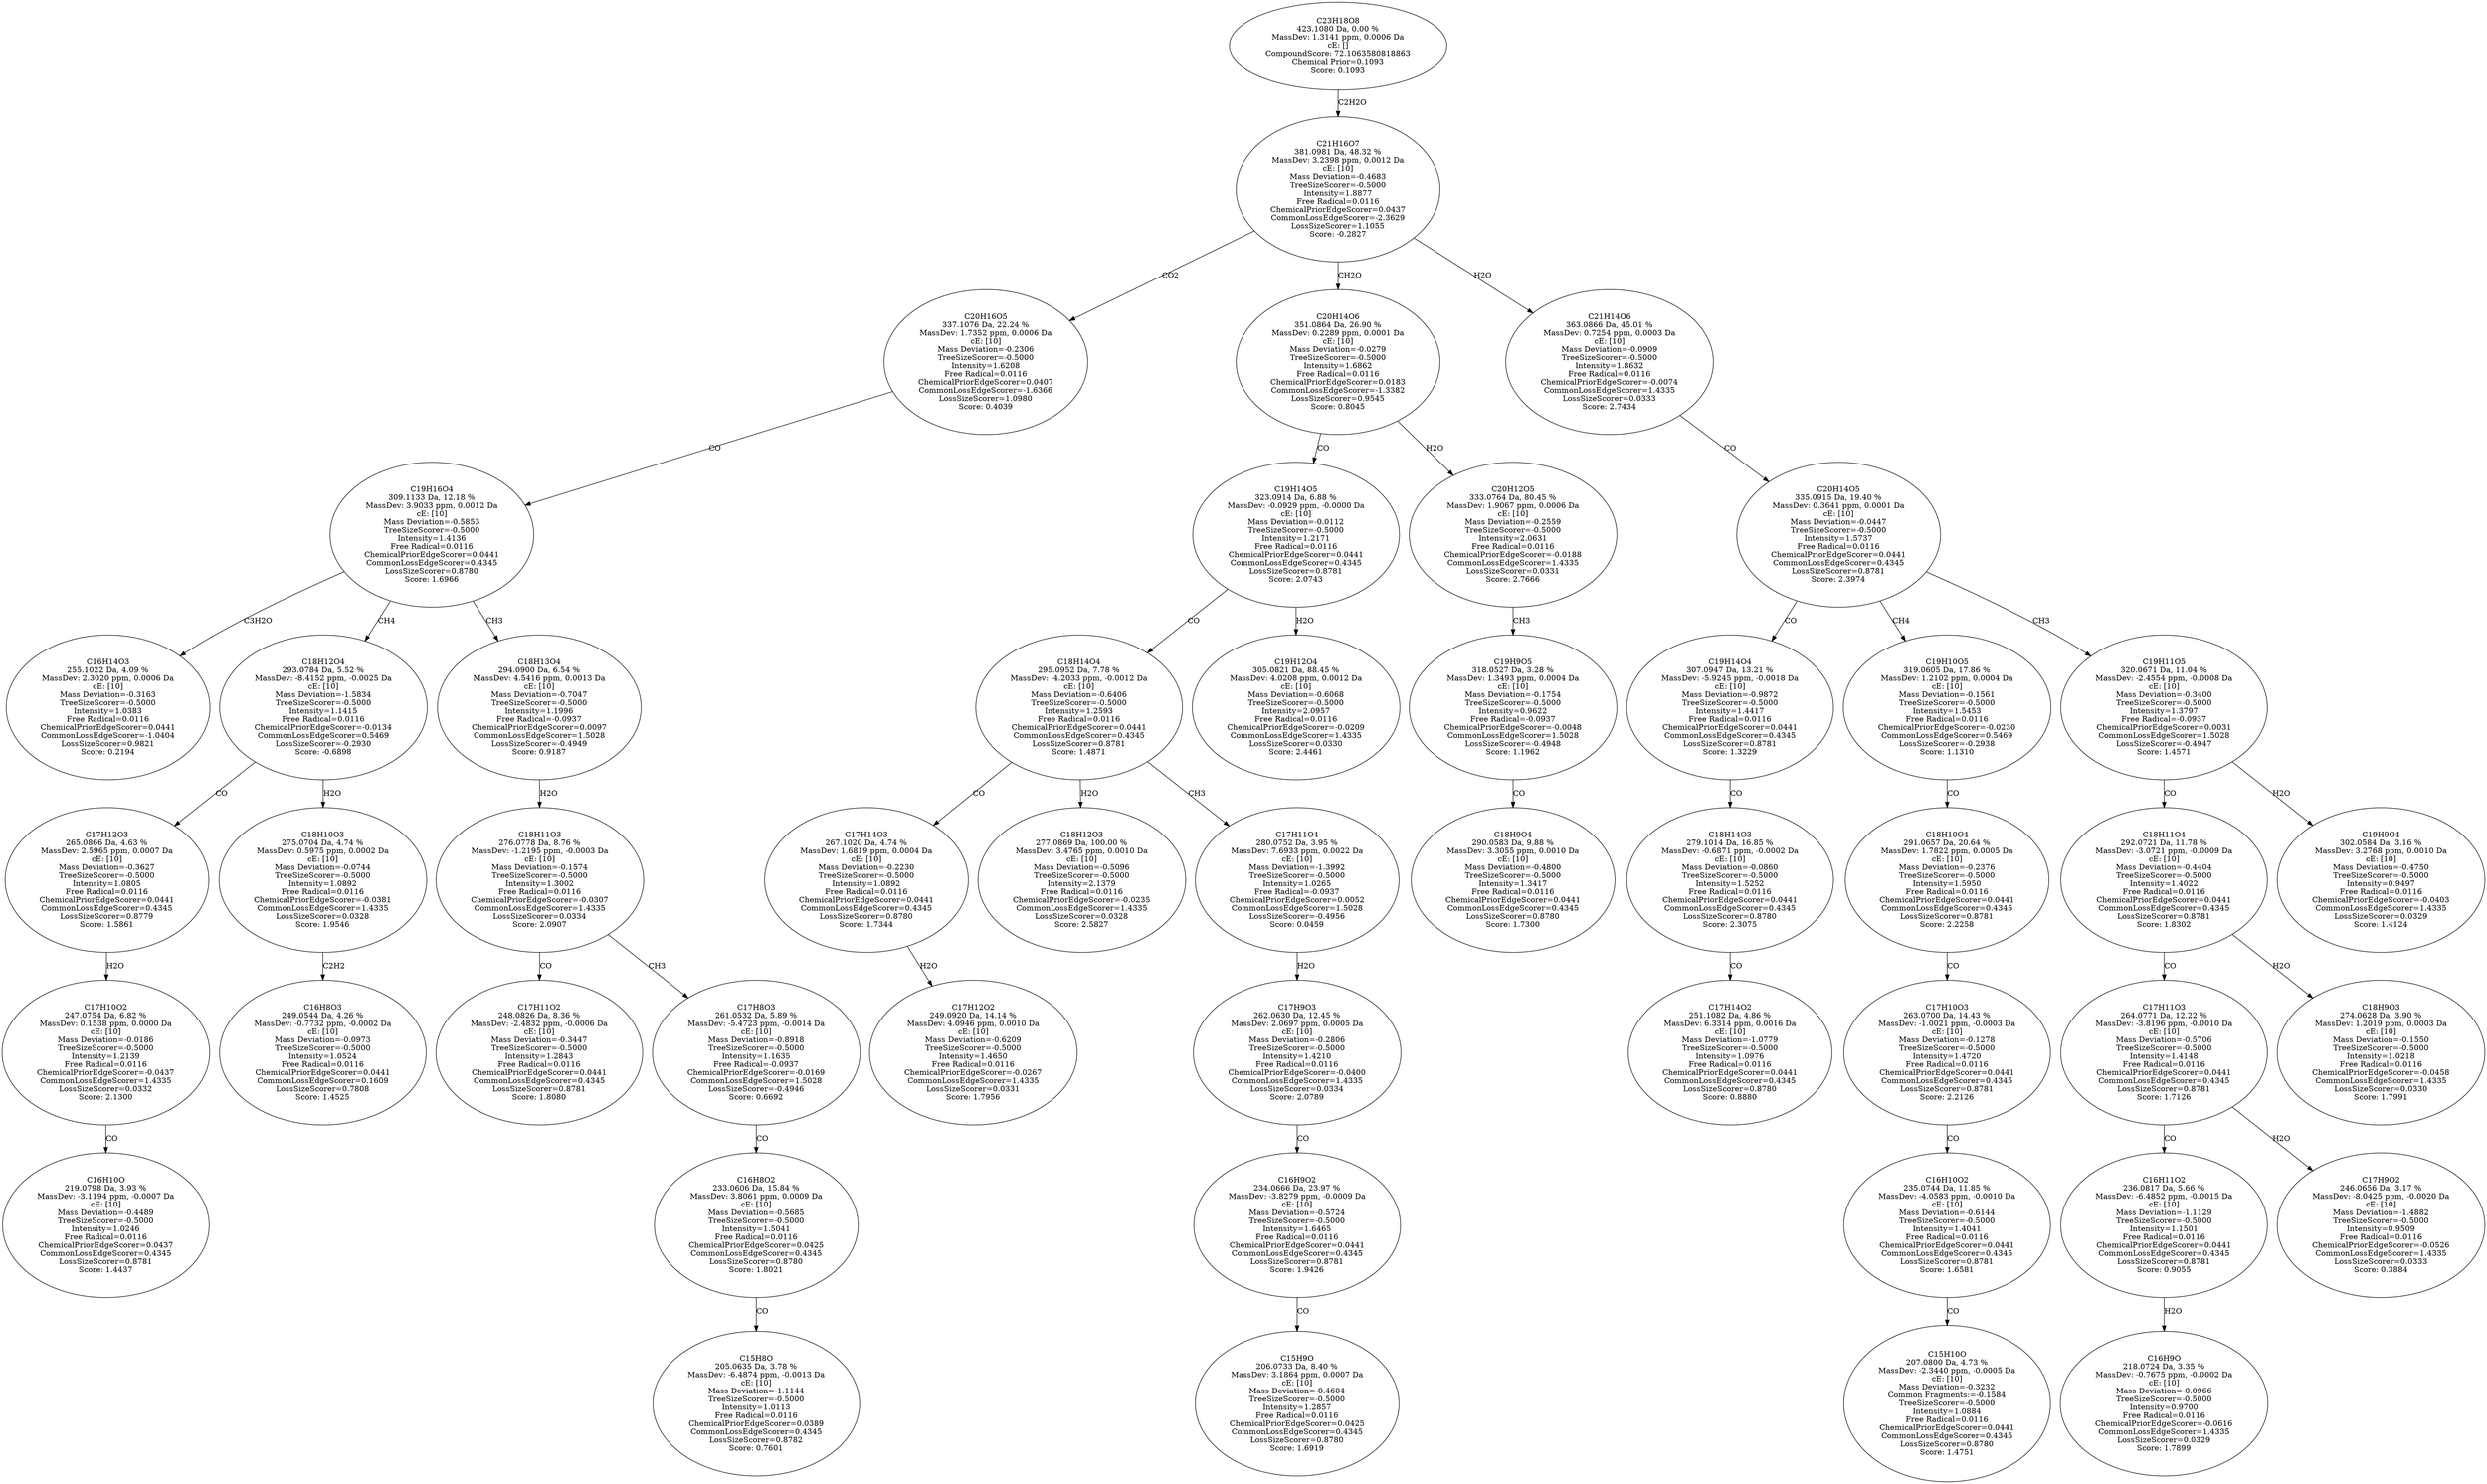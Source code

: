 strict digraph {
v1 [label="C16H14O3\n255.1022 Da, 4.09 %\nMassDev: 2.3020 ppm, 0.0006 Da\ncE: [10]\nMass Deviation=-0.3163\nTreeSizeScorer=-0.5000\nIntensity=1.0383\nFree Radical=0.0116\nChemicalPriorEdgeScorer=0.0441\nCommonLossEdgeScorer=-1.0404\nLossSizeScorer=0.9821\nScore: 0.2194"];
v2 [label="C16H10O\n219.0798 Da, 3.93 %\nMassDev: -3.1194 ppm, -0.0007 Da\ncE: [10]\nMass Deviation=-0.4489\nTreeSizeScorer=-0.5000\nIntensity=1.0246\nFree Radical=0.0116\nChemicalPriorEdgeScorer=0.0437\nCommonLossEdgeScorer=0.4345\nLossSizeScorer=0.8781\nScore: 1.4437"];
v3 [label="C17H10O2\n247.0754 Da, 6.82 %\nMassDev: 0.1538 ppm, 0.0000 Da\ncE: [10]\nMass Deviation=-0.0186\nTreeSizeScorer=-0.5000\nIntensity=1.2139\nFree Radical=0.0116\nChemicalPriorEdgeScorer=-0.0437\nCommonLossEdgeScorer=1.4335\nLossSizeScorer=0.0332\nScore: 2.1300"];
v4 [label="C17H12O3\n265.0866 Da, 4.63 %\nMassDev: 2.5965 ppm, 0.0007 Da\ncE: [10]\nMass Deviation=-0.3627\nTreeSizeScorer=-0.5000\nIntensity=1.0805\nFree Radical=0.0116\nChemicalPriorEdgeScorer=0.0441\nCommonLossEdgeScorer=0.4345\nLossSizeScorer=0.8779\nScore: 1.5861"];
v5 [label="C16H8O3\n249.0544 Da, 4.26 %\nMassDev: -0.7732 ppm, -0.0002 Da\ncE: [10]\nMass Deviation=-0.0973\nTreeSizeScorer=-0.5000\nIntensity=1.0524\nFree Radical=0.0116\nChemicalPriorEdgeScorer=0.0441\nCommonLossEdgeScorer=0.1609\nLossSizeScorer=0.7808\nScore: 1.4525"];
v6 [label="C18H10O3\n275.0704 Da, 4.74 %\nMassDev: 0.5975 ppm, 0.0002 Da\ncE: [10]\nMass Deviation=-0.0744\nTreeSizeScorer=-0.5000\nIntensity=1.0892\nFree Radical=0.0116\nChemicalPriorEdgeScorer=-0.0381\nCommonLossEdgeScorer=1.4335\nLossSizeScorer=0.0328\nScore: 1.9546"];
v7 [label="C18H12O4\n293.0784 Da, 5.52 %\nMassDev: -8.4152 ppm, -0.0025 Da\ncE: [10]\nMass Deviation=-1.5834\nTreeSizeScorer=-0.5000\nIntensity=1.1415\nFree Radical=0.0116\nChemicalPriorEdgeScorer=-0.0134\nCommonLossEdgeScorer=0.5469\nLossSizeScorer=-0.2930\nScore: -0.6898"];
v8 [label="C17H11O2\n248.0826 Da, 8.36 %\nMassDev: -2.4832 ppm, -0.0006 Da\ncE: [10]\nMass Deviation=-0.3447\nTreeSizeScorer=-0.5000\nIntensity=1.2843\nFree Radical=0.0116\nChemicalPriorEdgeScorer=0.0441\nCommonLossEdgeScorer=0.4345\nLossSizeScorer=0.8781\nScore: 1.8080"];
v9 [label="C15H8O\n205.0635 Da, 3.78 %\nMassDev: -6.4874 ppm, -0.0013 Da\ncE: [10]\nMass Deviation=-1.1144\nTreeSizeScorer=-0.5000\nIntensity=1.0113\nFree Radical=0.0116\nChemicalPriorEdgeScorer=0.0389\nCommonLossEdgeScorer=0.4345\nLossSizeScorer=0.8782\nScore: 0.7601"];
v10 [label="C16H8O2\n233.0606 Da, 15.84 %\nMassDev: 3.8061 ppm, 0.0009 Da\ncE: [10]\nMass Deviation=-0.5685\nTreeSizeScorer=-0.5000\nIntensity=1.5041\nFree Radical=0.0116\nChemicalPriorEdgeScorer=0.0425\nCommonLossEdgeScorer=0.4345\nLossSizeScorer=0.8780\nScore: 1.8021"];
v11 [label="C17H8O3\n261.0532 Da, 5.89 %\nMassDev: -5.4723 ppm, -0.0014 Da\ncE: [10]\nMass Deviation=-0.8918\nTreeSizeScorer=-0.5000\nIntensity=1.1635\nFree Radical=-0.0937\nChemicalPriorEdgeScorer=-0.0169\nCommonLossEdgeScorer=1.5028\nLossSizeScorer=-0.4946\nScore: 0.6692"];
v12 [label="C18H11O3\n276.0778 Da, 8.76 %\nMassDev: -1.2195 ppm, -0.0003 Da\ncE: [10]\nMass Deviation=-0.1574\nTreeSizeScorer=-0.5000\nIntensity=1.3002\nFree Radical=0.0116\nChemicalPriorEdgeScorer=-0.0307\nCommonLossEdgeScorer=1.4335\nLossSizeScorer=0.0334\nScore: 2.0907"];
v13 [label="C18H13O4\n294.0900 Da, 6.54 %\nMassDev: 4.5416 ppm, 0.0013 Da\ncE: [10]\nMass Deviation=-0.7047\nTreeSizeScorer=-0.5000\nIntensity=1.1996\nFree Radical=-0.0937\nChemicalPriorEdgeScorer=0.0097\nCommonLossEdgeScorer=1.5028\nLossSizeScorer=-0.4949\nScore: 0.9187"];
v14 [label="C19H16O4\n309.1133 Da, 12.18 %\nMassDev: 3.9033 ppm, 0.0012 Da\ncE: [10]\nMass Deviation=-0.5853\nTreeSizeScorer=-0.5000\nIntensity=1.4136\nFree Radical=0.0116\nChemicalPriorEdgeScorer=0.0441\nCommonLossEdgeScorer=0.4345\nLossSizeScorer=0.8780\nScore: 1.6966"];
v15 [label="C20H16O5\n337.1076 Da, 22.24 %\nMassDev: 1.7352 ppm, 0.0006 Da\ncE: [10]\nMass Deviation=-0.2306\nTreeSizeScorer=-0.5000\nIntensity=1.6208\nFree Radical=0.0116\nChemicalPriorEdgeScorer=0.0407\nCommonLossEdgeScorer=-1.6366\nLossSizeScorer=1.0980\nScore: 0.4039"];
v16 [label="C17H12O2\n249.0920 Da, 14.14 %\nMassDev: 4.0946 ppm, 0.0010 Da\ncE: [10]\nMass Deviation=-0.6209\nTreeSizeScorer=-0.5000\nIntensity=1.4650\nFree Radical=0.0116\nChemicalPriorEdgeScorer=-0.0267\nCommonLossEdgeScorer=1.4335\nLossSizeScorer=0.0331\nScore: 1.7956"];
v17 [label="C17H14O3\n267.1020 Da, 4.74 %\nMassDev: 1.6819 ppm, 0.0004 Da\ncE: [10]\nMass Deviation=-0.2230\nTreeSizeScorer=-0.5000\nIntensity=1.0892\nFree Radical=0.0116\nChemicalPriorEdgeScorer=0.0441\nCommonLossEdgeScorer=0.4345\nLossSizeScorer=0.8780\nScore: 1.7344"];
v18 [label="C18H12O3\n277.0869 Da, 100.00 %\nMassDev: 3.4765 ppm, 0.0010 Da\ncE: [10]\nMass Deviation=-0.5096\nTreeSizeScorer=-0.5000\nIntensity=2.1379\nFree Radical=0.0116\nChemicalPriorEdgeScorer=-0.0235\nCommonLossEdgeScorer=1.4335\nLossSizeScorer=0.0328\nScore: 2.5827"];
v19 [label="C15H9O\n206.0733 Da, 8.40 %\nMassDev: 3.1864 ppm, 0.0007 Da\ncE: [10]\nMass Deviation=-0.4604\nTreeSizeScorer=-0.5000\nIntensity=1.2857\nFree Radical=0.0116\nChemicalPriorEdgeScorer=0.0425\nCommonLossEdgeScorer=0.4345\nLossSizeScorer=0.8780\nScore: 1.6919"];
v20 [label="C16H9O2\n234.0666 Da, 23.97 %\nMassDev: -3.8279 ppm, -0.0009 Da\ncE: [10]\nMass Deviation=-0.5724\nTreeSizeScorer=-0.5000\nIntensity=1.6465\nFree Radical=0.0116\nChemicalPriorEdgeScorer=0.0441\nCommonLossEdgeScorer=0.4345\nLossSizeScorer=0.8781\nScore: 1.9426"];
v21 [label="C17H9O3\n262.0630 Da, 12.45 %\nMassDev: 2.0697 ppm, 0.0005 Da\ncE: [10]\nMass Deviation=-0.2806\nTreeSizeScorer=-0.5000\nIntensity=1.4210\nFree Radical=0.0116\nChemicalPriorEdgeScorer=-0.0400\nCommonLossEdgeScorer=1.4335\nLossSizeScorer=0.0334\nScore: 2.0789"];
v22 [label="C17H11O4\n280.0752 Da, 3.95 %\nMassDev: 7.6933 ppm, 0.0022 Da\ncE: [10]\nMass Deviation=-1.3992\nTreeSizeScorer=-0.5000\nIntensity=1.0265\nFree Radical=-0.0937\nChemicalPriorEdgeScorer=0.0052\nCommonLossEdgeScorer=1.5028\nLossSizeScorer=-0.4956\nScore: 0.0459"];
v23 [label="C18H14O4\n295.0952 Da, 7.78 %\nMassDev: -4.2033 ppm, -0.0012 Da\ncE: [10]\nMass Deviation=-0.6406\nTreeSizeScorer=-0.5000\nIntensity=1.2593\nFree Radical=0.0116\nChemicalPriorEdgeScorer=0.0441\nCommonLossEdgeScorer=0.4345\nLossSizeScorer=0.8781\nScore: 1.4871"];
v24 [label="C19H12O4\n305.0821 Da, 88.45 %\nMassDev: 4.0208 ppm, 0.0012 Da\ncE: [10]\nMass Deviation=-0.6068\nTreeSizeScorer=-0.5000\nIntensity=2.0957\nFree Radical=0.0116\nChemicalPriorEdgeScorer=-0.0209\nCommonLossEdgeScorer=1.4335\nLossSizeScorer=0.0330\nScore: 2.4461"];
v25 [label="C19H14O5\n323.0914 Da, 6.88 %\nMassDev: -0.0929 ppm, -0.0000 Da\ncE: [10]\nMass Deviation=-0.0112\nTreeSizeScorer=-0.5000\nIntensity=1.2171\nFree Radical=0.0116\nChemicalPriorEdgeScorer=0.0441\nCommonLossEdgeScorer=0.4345\nLossSizeScorer=0.8781\nScore: 2.0743"];
v26 [label="C18H9O4\n290.0583 Da, 9.88 %\nMassDev: 3.3055 ppm, 0.0010 Da\ncE: [10]\nMass Deviation=-0.4800\nTreeSizeScorer=-0.5000\nIntensity=1.3417\nFree Radical=0.0116\nChemicalPriorEdgeScorer=0.0441\nCommonLossEdgeScorer=0.4345\nLossSizeScorer=0.8780\nScore: 1.7300"];
v27 [label="C19H9O5\n318.0527 Da, 3.28 %\nMassDev: 1.3493 ppm, 0.0004 Da\ncE: [10]\nMass Deviation=-0.1754\nTreeSizeScorer=-0.5000\nIntensity=0.9622\nFree Radical=-0.0937\nChemicalPriorEdgeScorer=-0.0048\nCommonLossEdgeScorer=1.5028\nLossSizeScorer=-0.4948\nScore: 1.1962"];
v28 [label="C20H12O5\n333.0764 Da, 80.45 %\nMassDev: 1.9067 ppm, 0.0006 Da\ncE: [10]\nMass Deviation=-0.2559\nTreeSizeScorer=-0.5000\nIntensity=2.0631\nFree Radical=0.0116\nChemicalPriorEdgeScorer=-0.0188\nCommonLossEdgeScorer=1.4335\nLossSizeScorer=0.0331\nScore: 2.7666"];
v29 [label="C20H14O6\n351.0864 Da, 26.90 %\nMassDev: 0.2289 ppm, 0.0001 Da\ncE: [10]\nMass Deviation=-0.0279\nTreeSizeScorer=-0.5000\nIntensity=1.6862\nFree Radical=0.0116\nChemicalPriorEdgeScorer=0.0183\nCommonLossEdgeScorer=-1.3382\nLossSizeScorer=0.9545\nScore: 0.8045"];
v30 [label="C17H14O2\n251.1082 Da, 4.86 %\nMassDev: 6.3314 ppm, 0.0016 Da\ncE: [10]\nMass Deviation=-1.0779\nTreeSizeScorer=-0.5000\nIntensity=1.0976\nFree Radical=0.0116\nChemicalPriorEdgeScorer=0.0441\nCommonLossEdgeScorer=0.4345\nLossSizeScorer=0.8780\nScore: 0.8880"];
v31 [label="C18H14O3\n279.1014 Da, 16.85 %\nMassDev: -0.6871 ppm, -0.0002 Da\ncE: [10]\nMass Deviation=-0.0860\nTreeSizeScorer=-0.5000\nIntensity=1.5252\nFree Radical=0.0116\nChemicalPriorEdgeScorer=0.0441\nCommonLossEdgeScorer=0.4345\nLossSizeScorer=0.8780\nScore: 2.3075"];
v32 [label="C19H14O4\n307.0947 Da, 13.21 %\nMassDev: -5.9245 ppm, -0.0018 Da\ncE: [10]\nMass Deviation=-0.9872\nTreeSizeScorer=-0.5000\nIntensity=1.4417\nFree Radical=0.0116\nChemicalPriorEdgeScorer=0.0441\nCommonLossEdgeScorer=0.4345\nLossSizeScorer=0.8781\nScore: 1.3229"];
v33 [label="C15H10O\n207.0800 Da, 4.73 %\nMassDev: -2.3440 ppm, -0.0005 Da\ncE: [10]\nMass Deviation=-0.3232\nCommon Fragments:=-0.1584\nTreeSizeScorer=-0.5000\nIntensity=1.0884\nFree Radical=0.0116\nChemicalPriorEdgeScorer=0.0441\nCommonLossEdgeScorer=0.4345\nLossSizeScorer=0.8780\nScore: 1.4751"];
v34 [label="C16H10O2\n235.0744 Da, 11.85 %\nMassDev: -4.0583 ppm, -0.0010 Da\ncE: [10]\nMass Deviation=-0.6144\nTreeSizeScorer=-0.5000\nIntensity=1.4041\nFree Radical=0.0116\nChemicalPriorEdgeScorer=0.0441\nCommonLossEdgeScorer=0.4345\nLossSizeScorer=0.8781\nScore: 1.6581"];
v35 [label="C17H10O3\n263.0700 Da, 14.43 %\nMassDev: -1.0021 ppm, -0.0003 Da\ncE: [10]\nMass Deviation=-0.1278\nTreeSizeScorer=-0.5000\nIntensity=1.4720\nFree Radical=0.0116\nChemicalPriorEdgeScorer=0.0441\nCommonLossEdgeScorer=0.4345\nLossSizeScorer=0.8781\nScore: 2.2126"];
v36 [label="C18H10O4\n291.0657 Da, 20.64 %\nMassDev: 1.7822 ppm, 0.0005 Da\ncE: [10]\nMass Deviation=-0.2376\nTreeSizeScorer=-0.5000\nIntensity=1.5950\nFree Radical=0.0116\nChemicalPriorEdgeScorer=0.0441\nCommonLossEdgeScorer=0.4345\nLossSizeScorer=0.8781\nScore: 2.2258"];
v37 [label="C19H10O5\n319.0605 Da, 17.86 %\nMassDev: 1.2102 ppm, 0.0004 Da\ncE: [10]\nMass Deviation=-0.1561\nTreeSizeScorer=-0.5000\nIntensity=1.5453\nFree Radical=0.0116\nChemicalPriorEdgeScorer=-0.0230\nCommonLossEdgeScorer=0.5469\nLossSizeScorer=-0.2938\nScore: 1.1310"];
v38 [label="C16H9O\n218.0724 Da, 3.35 %\nMassDev: -0.7675 ppm, -0.0002 Da\ncE: [10]\nMass Deviation=-0.0966\nTreeSizeScorer=-0.5000\nIntensity=0.9700\nFree Radical=0.0116\nChemicalPriorEdgeScorer=-0.0616\nCommonLossEdgeScorer=1.4335\nLossSizeScorer=0.0329\nScore: 1.7899"];
v39 [label="C16H11O2\n236.0817 Da, 5.66 %\nMassDev: -6.4852 ppm, -0.0015 Da\ncE: [10]\nMass Deviation=-1.1129\nTreeSizeScorer=-0.5000\nIntensity=1.1501\nFree Radical=0.0116\nChemicalPriorEdgeScorer=0.0441\nCommonLossEdgeScorer=0.4345\nLossSizeScorer=0.8781\nScore: 0.9055"];
v40 [label="C17H9O2\n246.0656 Da, 3.17 %\nMassDev: -8.0425 ppm, -0.0020 Da\ncE: [10]\nMass Deviation=-1.4882\nTreeSizeScorer=-0.5000\nIntensity=0.9509\nFree Radical=0.0116\nChemicalPriorEdgeScorer=-0.0526\nCommonLossEdgeScorer=1.4335\nLossSizeScorer=0.0333\nScore: 0.3884"];
v41 [label="C17H11O3\n264.0771 Da, 12.22 %\nMassDev: -3.8196 ppm, -0.0010 Da\ncE: [10]\nMass Deviation=-0.5706\nTreeSizeScorer=-0.5000\nIntensity=1.4148\nFree Radical=0.0116\nChemicalPriorEdgeScorer=0.0441\nCommonLossEdgeScorer=0.4345\nLossSizeScorer=0.8781\nScore: 1.7126"];
v42 [label="C18H9O3\n274.0628 Da, 3.90 %\nMassDev: 1.2019 ppm, 0.0003 Da\ncE: [10]\nMass Deviation=-0.1550\nTreeSizeScorer=-0.5000\nIntensity=1.0218\nFree Radical=0.0116\nChemicalPriorEdgeScorer=-0.0458\nCommonLossEdgeScorer=1.4335\nLossSizeScorer=0.0330\nScore: 1.7991"];
v43 [label="C18H11O4\n292.0721 Da, 11.78 %\nMassDev: -3.0721 ppm, -0.0009 Da\ncE: [10]\nMass Deviation=-0.4404\nTreeSizeScorer=-0.5000\nIntensity=1.4022\nFree Radical=0.0116\nChemicalPriorEdgeScorer=0.0441\nCommonLossEdgeScorer=0.4345\nLossSizeScorer=0.8781\nScore: 1.8302"];
v44 [label="C19H9O4\n302.0584 Da, 3.16 %\nMassDev: 3.2768 ppm, 0.0010 Da\ncE: [10]\nMass Deviation=-0.4750\nTreeSizeScorer=-0.5000\nIntensity=0.9497\nFree Radical=0.0116\nChemicalPriorEdgeScorer=-0.0403\nCommonLossEdgeScorer=1.4335\nLossSizeScorer=0.0329\nScore: 1.4124"];
v45 [label="C19H11O5\n320.0671 Da, 11.04 %\nMassDev: -2.4554 ppm, -0.0008 Da\ncE: [10]\nMass Deviation=-0.3400\nTreeSizeScorer=-0.5000\nIntensity=1.3797\nFree Radical=-0.0937\nChemicalPriorEdgeScorer=0.0031\nCommonLossEdgeScorer=1.5028\nLossSizeScorer=-0.4947\nScore: 1.4571"];
v46 [label="C20H14O5\n335.0915 Da, 19.40 %\nMassDev: 0.3641 ppm, 0.0001 Da\ncE: [10]\nMass Deviation=-0.0447\nTreeSizeScorer=-0.5000\nIntensity=1.5737\nFree Radical=0.0116\nChemicalPriorEdgeScorer=0.0441\nCommonLossEdgeScorer=0.4345\nLossSizeScorer=0.8781\nScore: 2.3974"];
v47 [label="C21H14O6\n363.0866 Da, 45.01 %\nMassDev: 0.7254 ppm, 0.0003 Da\ncE: [10]\nMass Deviation=-0.0909\nTreeSizeScorer=-0.5000\nIntensity=1.8632\nFree Radical=0.0116\nChemicalPriorEdgeScorer=-0.0074\nCommonLossEdgeScorer=1.4335\nLossSizeScorer=0.0333\nScore: 2.7434"];
v48 [label="C21H16O7\n381.0981 Da, 48.32 %\nMassDev: 3.2398 ppm, 0.0012 Da\ncE: [10]\nMass Deviation=-0.4683\nTreeSizeScorer=-0.5000\nIntensity=1.8877\nFree Radical=0.0116\nChemicalPriorEdgeScorer=0.0437\nCommonLossEdgeScorer=-2.3629\nLossSizeScorer=1.1055\nScore: -0.2827"];
v49 [label="C23H18O8\n423.1080 Da, 0.00 %\nMassDev: 1.3141 ppm, 0.0006 Da\ncE: []\nCompoundScore: 72.1063580818863\nChemical Prior=0.1093\nScore: 0.1093"];
v14 -> v1 [label="C3H2O"];
v3 -> v2 [label="CO"];
v4 -> v3 [label="H2O"];
v7 -> v4 [label="CO"];
v6 -> v5 [label="C2H2"];
v7 -> v6 [label="H2O"];
v14 -> v7 [label="CH4"];
v12 -> v8 [label="CO"];
v10 -> v9 [label="CO"];
v11 -> v10 [label="CO"];
v12 -> v11 [label="CH3"];
v13 -> v12 [label="H2O"];
v14 -> v13 [label="CH3"];
v15 -> v14 [label="CO"];
v48 -> v15 [label="CO2"];
v17 -> v16 [label="H2O"];
v23 -> v17 [label="CO"];
v23 -> v18 [label="H2O"];
v20 -> v19 [label="CO"];
v21 -> v20 [label="CO"];
v22 -> v21 [label="H2O"];
v23 -> v22 [label="CH3"];
v25 -> v23 [label="CO"];
v25 -> v24 [label="H2O"];
v29 -> v25 [label="CO"];
v27 -> v26 [label="CO"];
v28 -> v27 [label="CH3"];
v29 -> v28 [label="H2O"];
v48 -> v29 [label="CH2O"];
v31 -> v30 [label="CO"];
v32 -> v31 [label="CO"];
v46 -> v32 [label="CO"];
v34 -> v33 [label="CO"];
v35 -> v34 [label="CO"];
v36 -> v35 [label="CO"];
v37 -> v36 [label="CO"];
v46 -> v37 [label="CH4"];
v39 -> v38 [label="H2O"];
v41 -> v39 [label="CO"];
v41 -> v40 [label="H2O"];
v43 -> v41 [label="CO"];
v43 -> v42 [label="H2O"];
v45 -> v43 [label="CO"];
v45 -> v44 [label="H2O"];
v46 -> v45 [label="CH3"];
v47 -> v46 [label="CO"];
v48 -> v47 [label="H2O"];
v49 -> v48 [label="C2H2O"];
}